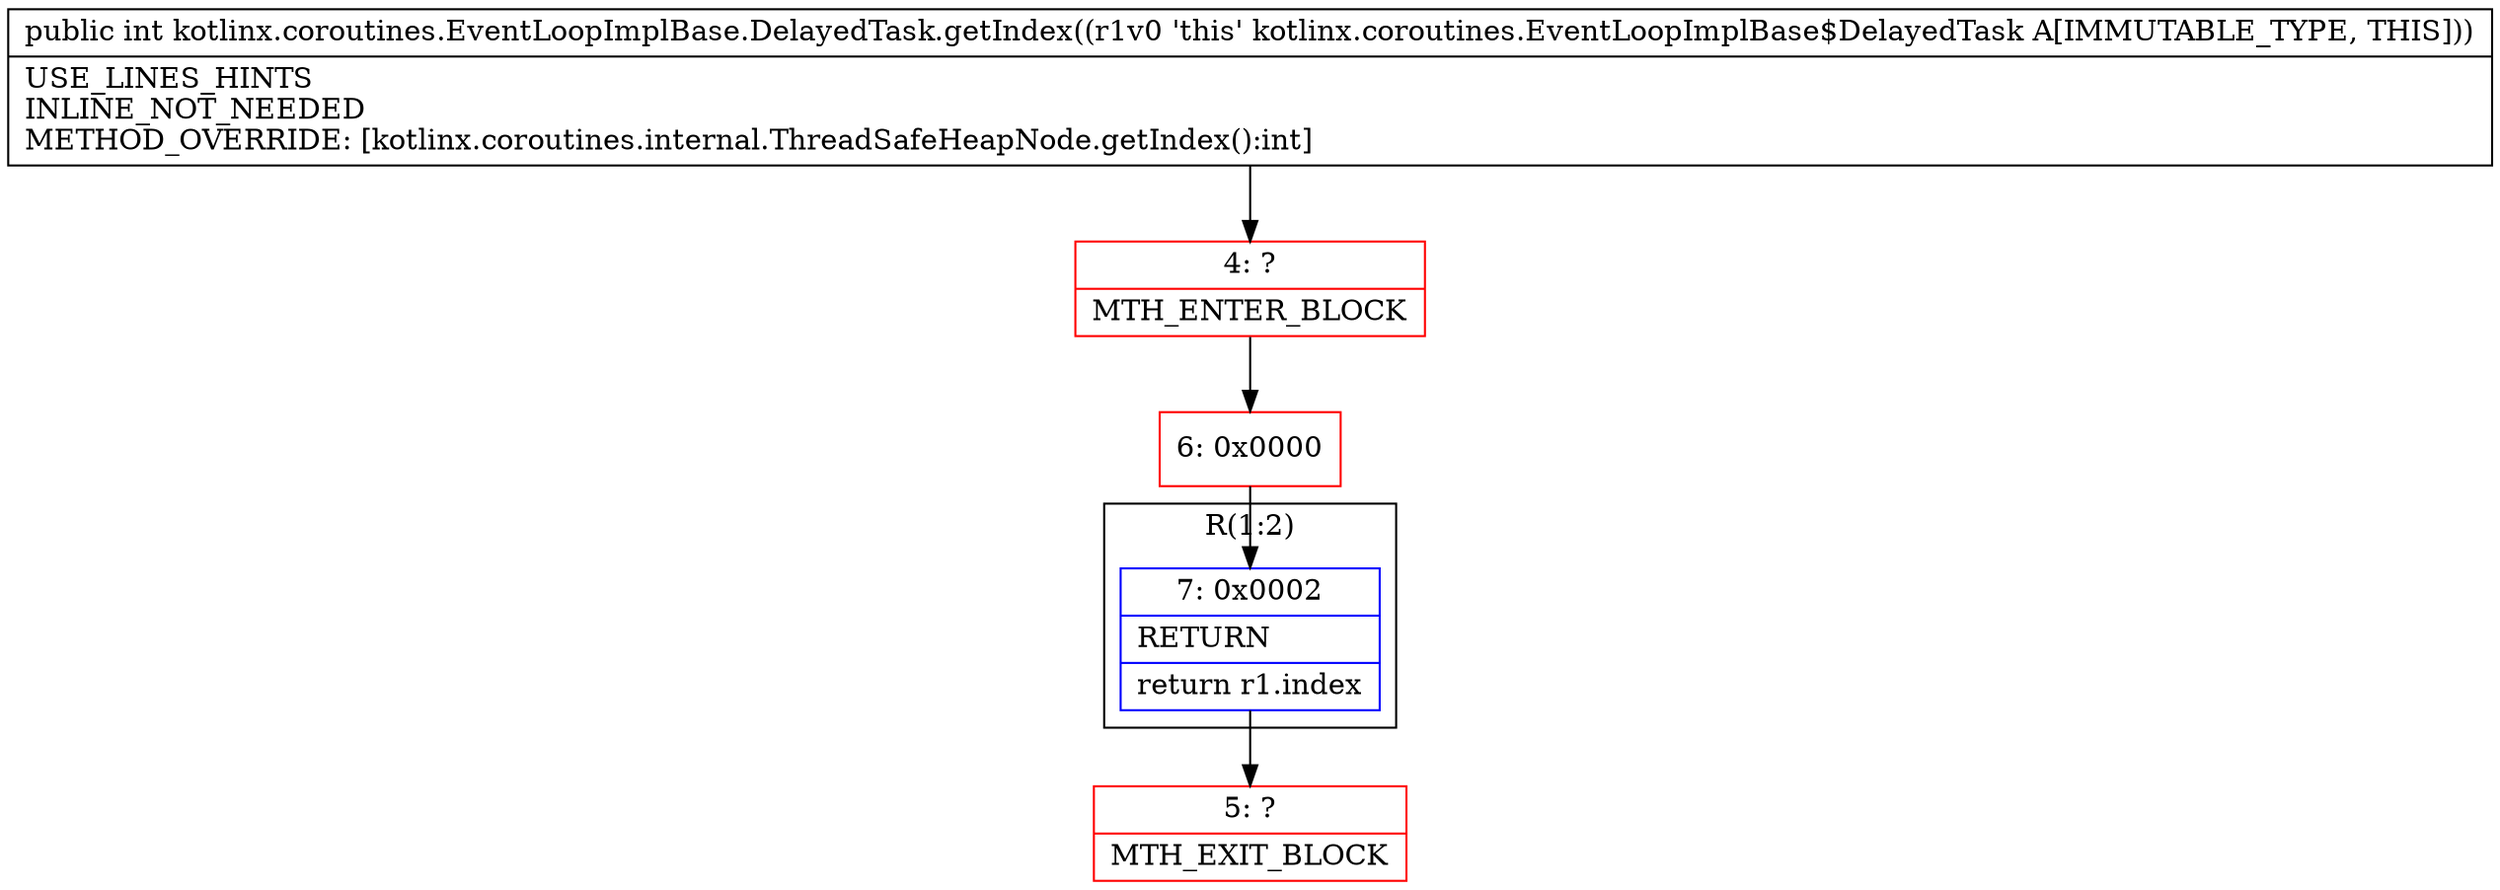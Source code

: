 digraph "CFG forkotlinx.coroutines.EventLoopImplBase.DelayedTask.getIndex()I" {
subgraph cluster_Region_492678874 {
label = "R(1:2)";
node [shape=record,color=blue];
Node_7 [shape=record,label="{7\:\ 0x0002|RETURN\l|return r1.index\l}"];
}
Node_4 [shape=record,color=red,label="{4\:\ ?|MTH_ENTER_BLOCK\l}"];
Node_6 [shape=record,color=red,label="{6\:\ 0x0000}"];
Node_5 [shape=record,color=red,label="{5\:\ ?|MTH_EXIT_BLOCK\l}"];
MethodNode[shape=record,label="{public int kotlinx.coroutines.EventLoopImplBase.DelayedTask.getIndex((r1v0 'this' kotlinx.coroutines.EventLoopImplBase$DelayedTask A[IMMUTABLE_TYPE, THIS]))  | USE_LINES_HINTS\lINLINE_NOT_NEEDED\lMETHOD_OVERRIDE: [kotlinx.coroutines.internal.ThreadSafeHeapNode.getIndex():int]\l}"];
MethodNode -> Node_4;Node_7 -> Node_5;
Node_4 -> Node_6;
Node_6 -> Node_7;
}

